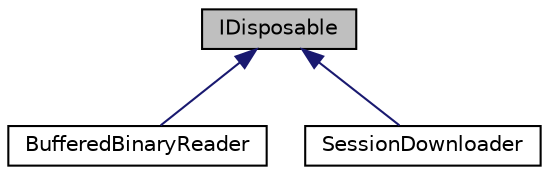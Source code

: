 digraph "IDisposable"
{
 // INTERACTIVE_SVG=YES
 // LATEX_PDF_SIZE
  edge [fontname="Helvetica",fontsize="10",labelfontname="Helvetica",labelfontsize="10"];
  node [fontname="Helvetica",fontsize="10",shape=record];
  Node1 [label="IDisposable",height=0.2,width=0.4,color="black", fillcolor="grey75", style="filled", fontcolor="black",tooltip=" "];
  Node1 -> Node2 [dir="back",color="midnightblue",fontsize="10",style="solid",fontname="Helvetica"];
  Node2 [label="BufferedBinaryReader",height=0.2,width=0.4,color="black", fillcolor="white", style="filled",URL="$class_buffered_binary_reader.html",tooltip="Much faster than BinaryReader"];
  Node1 -> Node3 [dir="back",color="midnightblue",fontsize="10",style="solid",fontname="Helvetica"];
  Node3 [label="SessionDownloader",height=0.2,width=0.4,color="black", fillcolor="white", style="filled",URL="$class_mirage_x_r_1_1_session_downloader.html",tooltip=" "];
}
